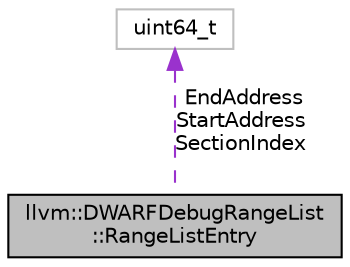 digraph "llvm::DWARFDebugRangeList::RangeListEntry"
{
 // LATEX_PDF_SIZE
  bgcolor="transparent";
  edge [fontname="Helvetica",fontsize="10",labelfontname="Helvetica",labelfontsize="10"];
  node [fontname="Helvetica",fontsize="10",shape=record];
  Node1 [label="llvm::DWARFDebugRangeList\l::RangeListEntry",height=0.2,width=0.4,color="black", fillcolor="grey75", style="filled", fontcolor="black",tooltip=" "];
  Node2 -> Node1 [dir="back",color="darkorchid3",fontsize="10",style="dashed",label=" EndAddress\nStartAddress\nSectionIndex" ,fontname="Helvetica"];
  Node2 [label="uint64_t",height=0.2,width=0.4,color="grey75",tooltip=" "];
}
